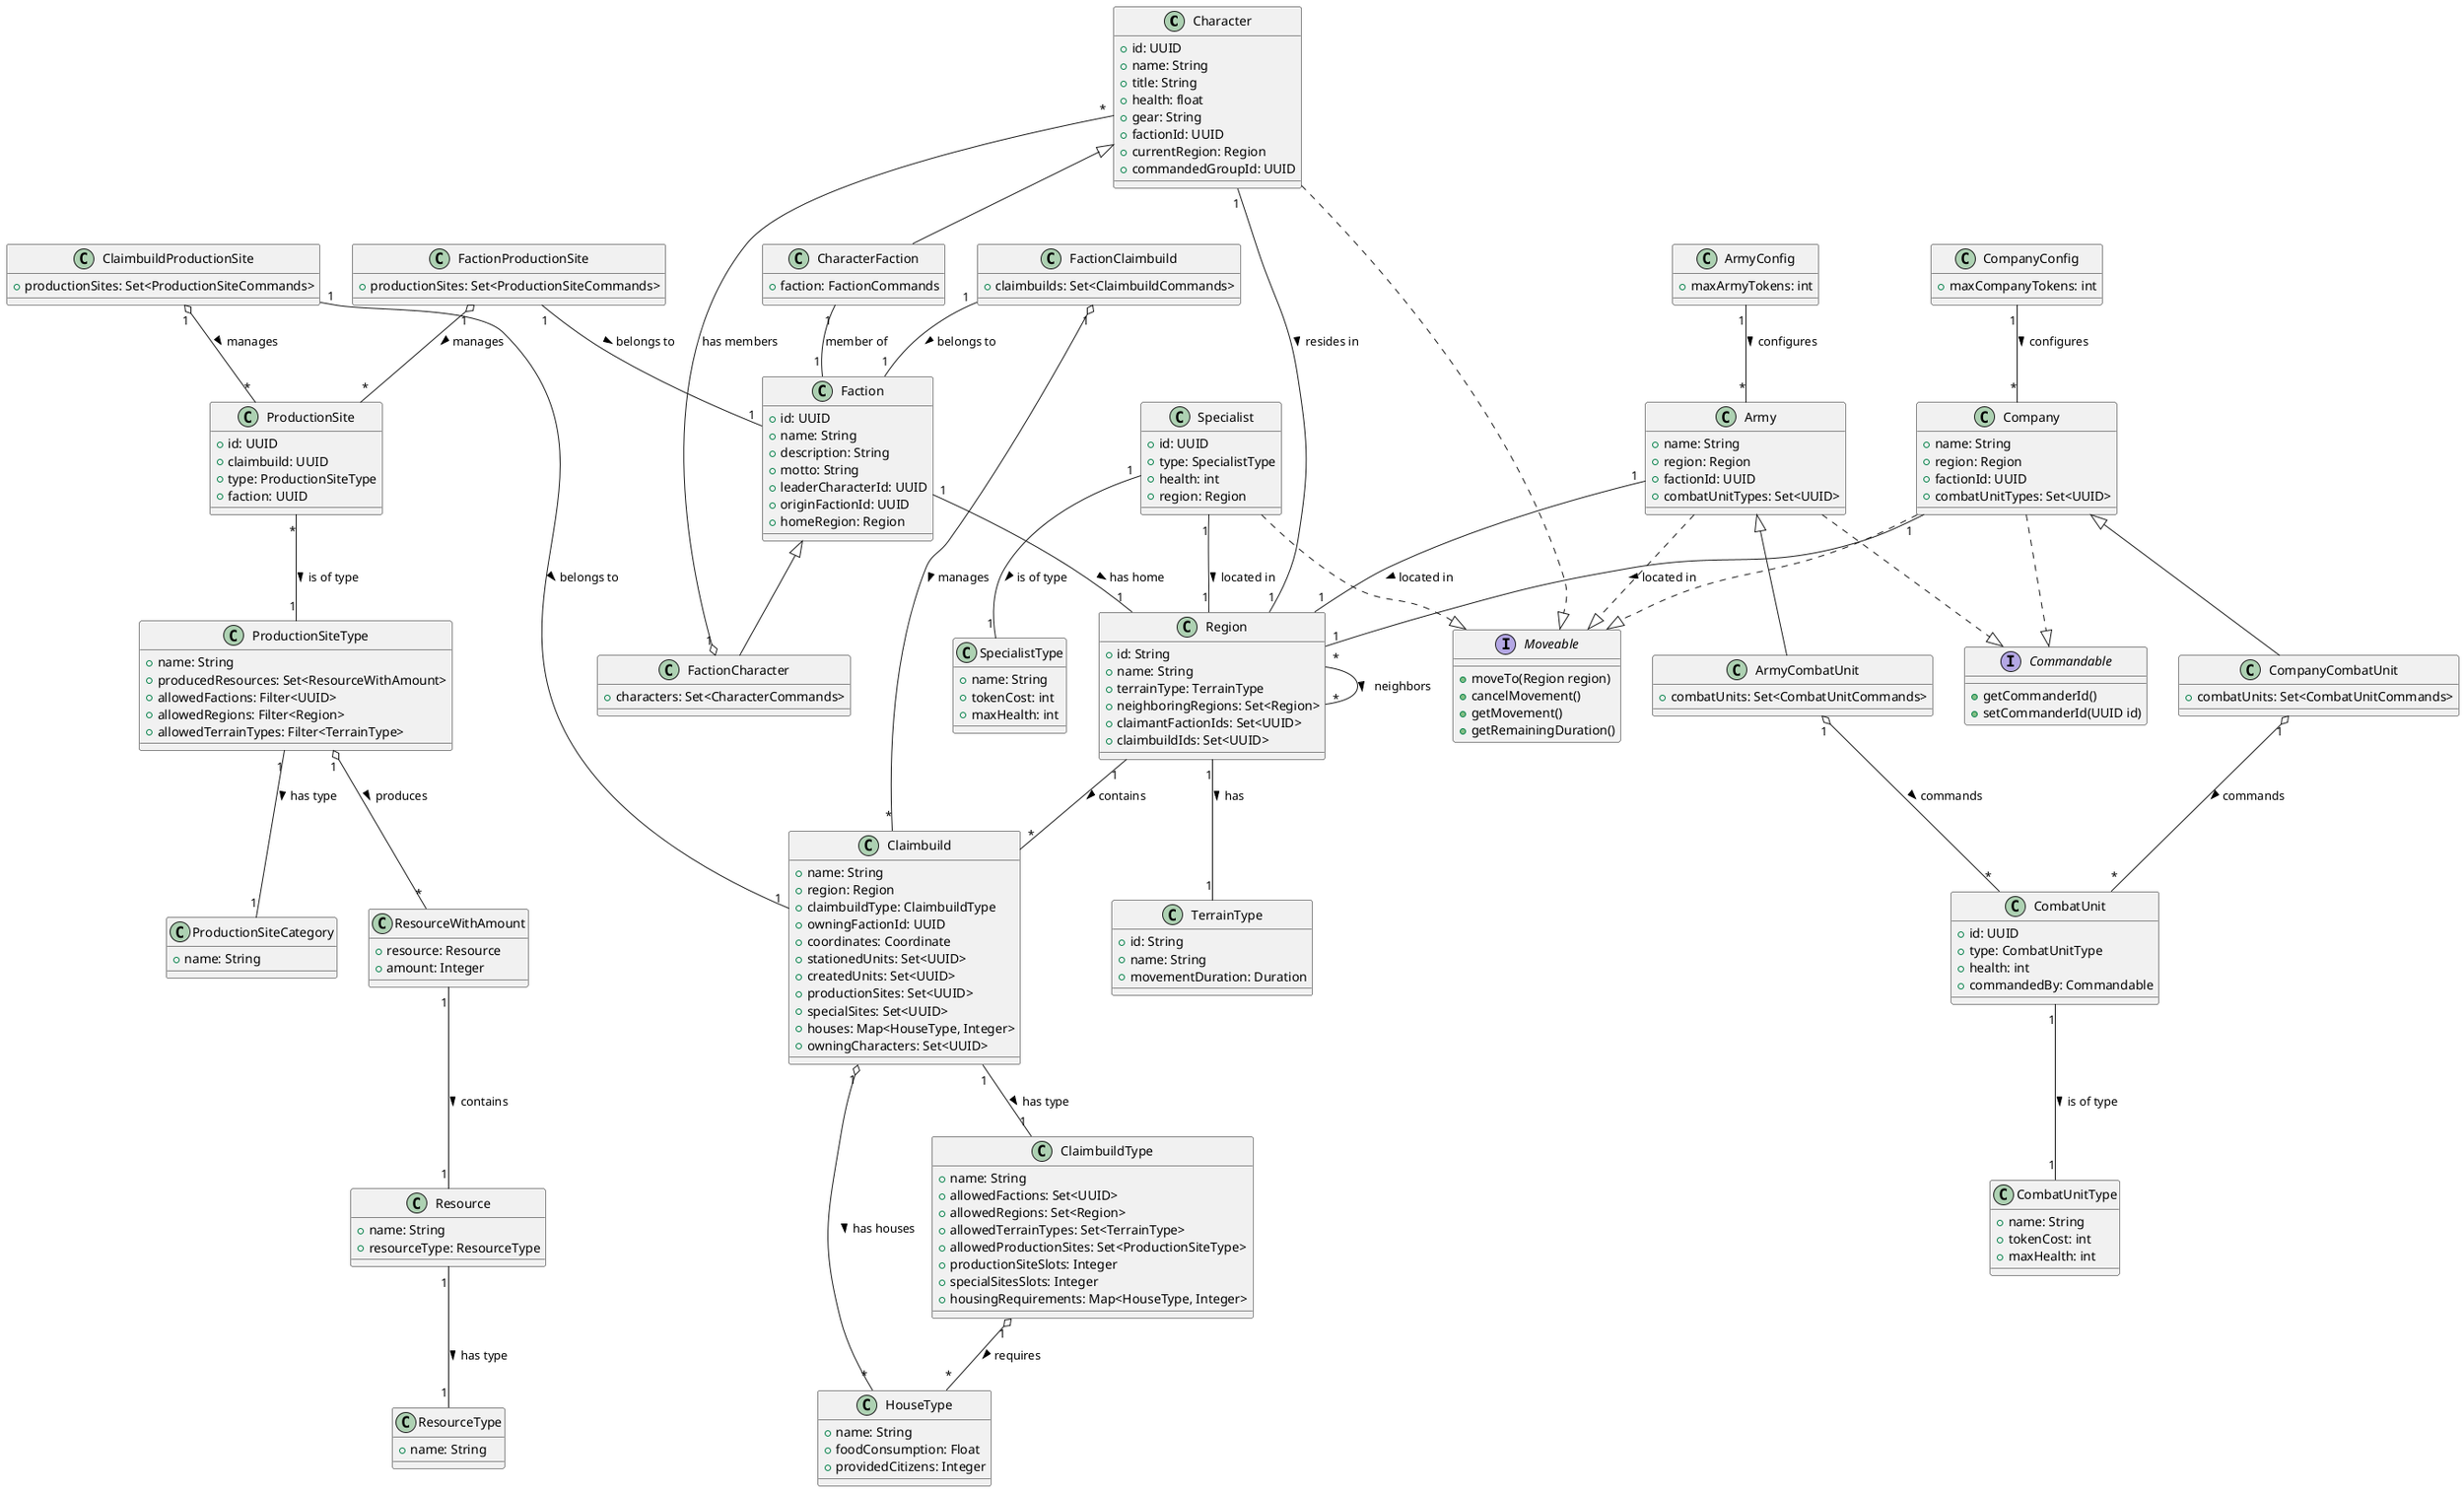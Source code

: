 @startuml default_domain_model

class Character {
  + id: UUID
  + name: String
  + title: String
  + health: float
  + gear: String
  + factionId: UUID
  + currentRegion: Region
  + commandedGroupId: UUID
}

class CharacterFaction extends Character {
  + faction: FactionCommands
}

class Faction {
  + id: UUID
  + name: String
  + description: String
  + motto: String
  + leaderCharacterId: UUID
  + originFactionId: UUID
  + homeRegion: Region
}

class FactionCharacter extends Faction {
  + characters: Set<CharacterCommands>
}

class Region {
  + id: String
  + name: String
  + terrainType: TerrainType
  + neighboringRegions: Set<Region>
  + claimantFactionIds: Set<UUID>
  + claimbuildIds: Set<UUID>
}

class TerrainType {
  + id: String
  + name: String
  + movementDuration: Duration
}

Character "1" -- "1" Region : resides in >
CharacterFaction "1" -- "1" Faction : member of
FactionCharacter "1" o-- "*" Character : has members
Region "1" -- "1" TerrainType : has >
Region "*" -- "*" Region : neighbors >
Faction "1" -- "1" Region : has home >

' Interfaces from nyarie-api are omitted for simplicity
' but implemented classes are shown (e.g., Character, Faction)
' Details like Identifiable, CharacterCommands, FactionCommands etc. are implied by inheritance/implementation

interface Moveable {
  + moveTo(Region region)
  + cancelMovement()
  + getMovement()
  + getRemainingDuration()
}
interface Commandable {
  + getCommanderId()
  + setCommanderId(UUID id)
}

Character ..|> Moveable
Specialist ..|> Moveable
Company ..|> Moveable
Company ..|> Commandable
Army ..|> Moveable
Army ..|> Commandable

class CombatUnitType {
  + name: String
  + tokenCost: int
  + maxHealth: int
}

class CombatUnit {
  + id: UUID
  + type: CombatUnitType
  + health: int
  + commandedBy: Commandable
}

class SpecialistType {
  + name: String
  + tokenCost: int
  + maxHealth: int
}

class Specialist {
  + id: UUID
  + type: SpecialistType
  + health: int
  + region: Region
}

class ArmyConfig {
  + maxArmyTokens: int
}

class CompanyConfig {
  + maxCompanyTokens: int
}

class Army {
  + name: String
  + region: Region
  + factionId: UUID
  + combatUnitTypes: Set<UUID>
}

class Company {
  + name: String
  + region: Region
  + factionId: UUID
  + combatUnitTypes: Set<UUID>
}

class ArmyCombatUnit extends Army {
  + combatUnits: Set<CombatUnitCommands>
}

class CompanyCombatUnit extends Company {
  + combatUnits: Set<CombatUnitCommands>
}

CombatUnit "1" -- "1" CombatUnitType : is of type >
Specialist "1" -- "1" SpecialistType : is of type >
ArmyConfig "1" -- "*" Army : configures >
CompanyConfig "1" -- "*" Company : configures >
Army "1" -- "1" Region : located in >
Company "1" -- "1" Region : located in >
Specialist "1" -- "1" Region : located in >
ArmyCombatUnit "1" o-- "*" CombatUnit : commands >
CompanyCombatUnit "1" o-- "*" CombatUnit : commands >

class Claimbuild {
  + name: String
  + region: Region
  + claimbuildType: ClaimbuildType
  + owningFactionId: UUID
  + coordinates: Coordinate
  + stationedUnits: Set<UUID>
  + createdUnits: Set<UUID>
  + productionSites: Set<UUID>
  + specialSites: Set<UUID>
  + houses: Map<HouseType, Integer>
  + owningCharacters: Set<UUID>
}

class ClaimbuildType {
  + name: String
  + allowedFactions: Set<UUID>
  + allowedRegions: Set<Region>
  + allowedTerrainTypes: Set<TerrainType>
  + allowedProductionSites: Set<ProductionSiteType>
  + productionSiteSlots: Integer
  + specialSitesSlots: Integer
  + housingRequirements: Map<HouseType, Integer>
}

Claimbuild "1" -- "1" ClaimbuildType : has type >
Claimbuild "1" o-- "*" HouseType : has houses >
ClaimbuildType "1" o-- "*" HouseType : requires >

class HouseType {
  + name: String
  + foodConsumption: Float
  + providedCitizens: Integer
}

class ProductionSiteType {
  + name: String
  + producedResources: Set<ResourceWithAmount>
  + allowedFactions: Filter<UUID>
  + allowedRegions: Filter<Region>
  + allowedTerrainTypes: Filter<TerrainType>
}

class ProductionSiteCategory {
  + name: String
}

class ProductionSite {
  + id: UUID
  + claimbuild: UUID
  + type: ProductionSiteType
  + faction: UUID
}

class ClaimbuildProductionSite {
  + productionSites: Set<ProductionSiteCommands>
}

class FactionProductionSite {
  + productionSites: Set<ProductionSiteCommands>
}

class FactionClaimbuild {
  + claimbuilds: Set<ClaimbuildCommands>
}

class Resource {
  + name: String
  + resourceType: ResourceType
}

class ResourceType {
  + name: String
}

class ResourceWithAmount {
  + resource: Resource
  + amount: Integer
}

Resource "1" -- "1" ResourceType : has type >
ResourceWithAmount "1" -- "1" Resource : contains >
ProductionSiteType "1" o-- "*" ResourceWithAmount : produces >
ProductionSiteType "1" -- "1" ProductionSiteCategory : has type >
ProductionSite "*" -- "1" ProductionSiteType : is of type >
ClaimbuildProductionSite "1" -- "1" Claimbuild : belongs to >
ClaimbuildProductionSite "1" o-- "*" ProductionSite : manages >
FactionProductionSite "1" -- "1" Faction : belongs to >
FactionProductionSite "1" o-- "*" ProductionSite : manages >
FactionClaimbuild "1" -- "1" Faction : belongs to >
FactionClaimbuild "1" o-- "*" Claimbuild : manages >
Region "1" -- "*" Claimbuild : contains >

@enduml default_domain_model